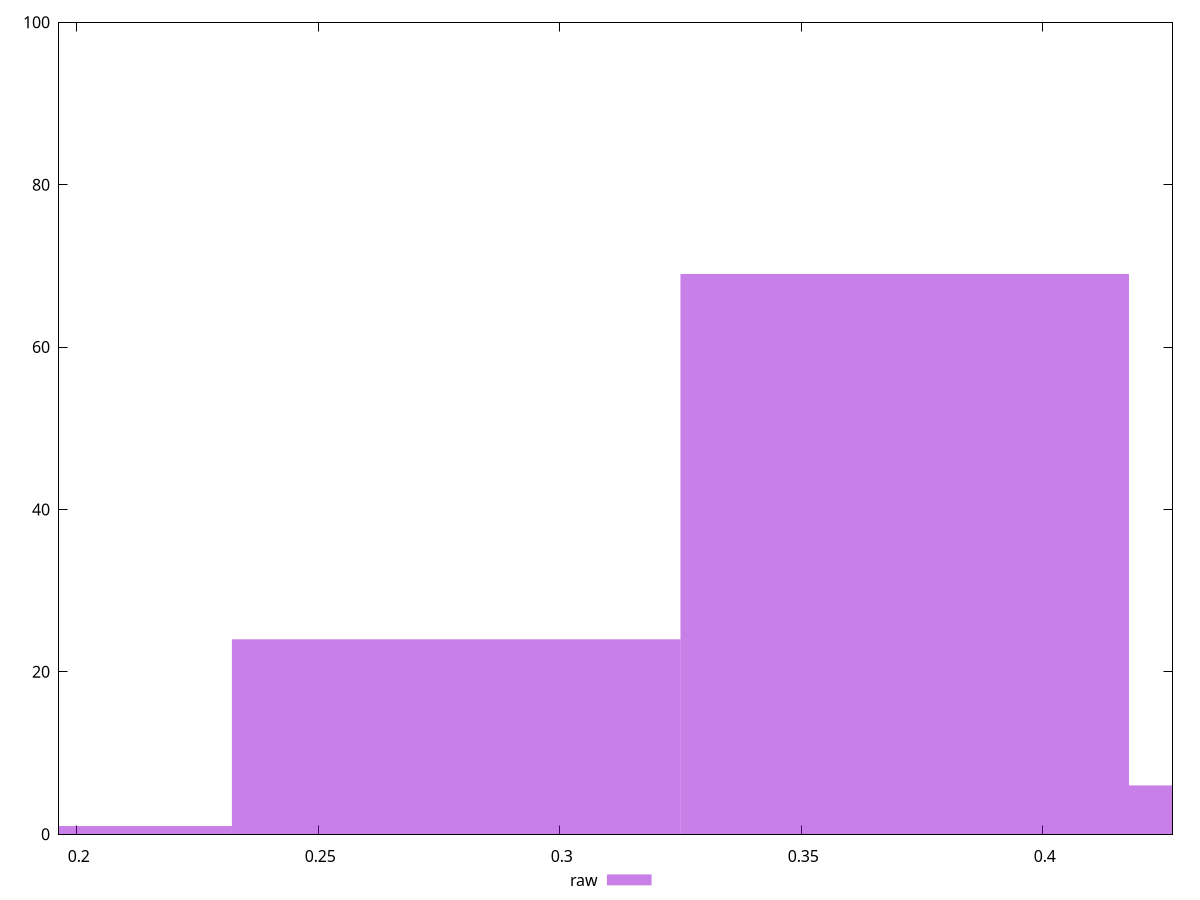 reset

$raw <<EOF
0.3714333584588257 69
0.2785750188441193 24
0.4642916980735321 6
0.18571667922941285 1
EOF

set key outside below
set boxwidth 0.09285833961470642
set xrange [0.19635031729834942:0.4268667436953961]
set yrange [0:100]
set trange [0:100]
set style fill transparent solid 0.5 noborder
set terminal svg size 640, 490 enhanced background rgb 'white'
set output "reprap/meta/pScore/samples/pages+cached+noexternal+nomedia/raw/histogram.svg"

plot $raw title "raw" with boxes

reset
